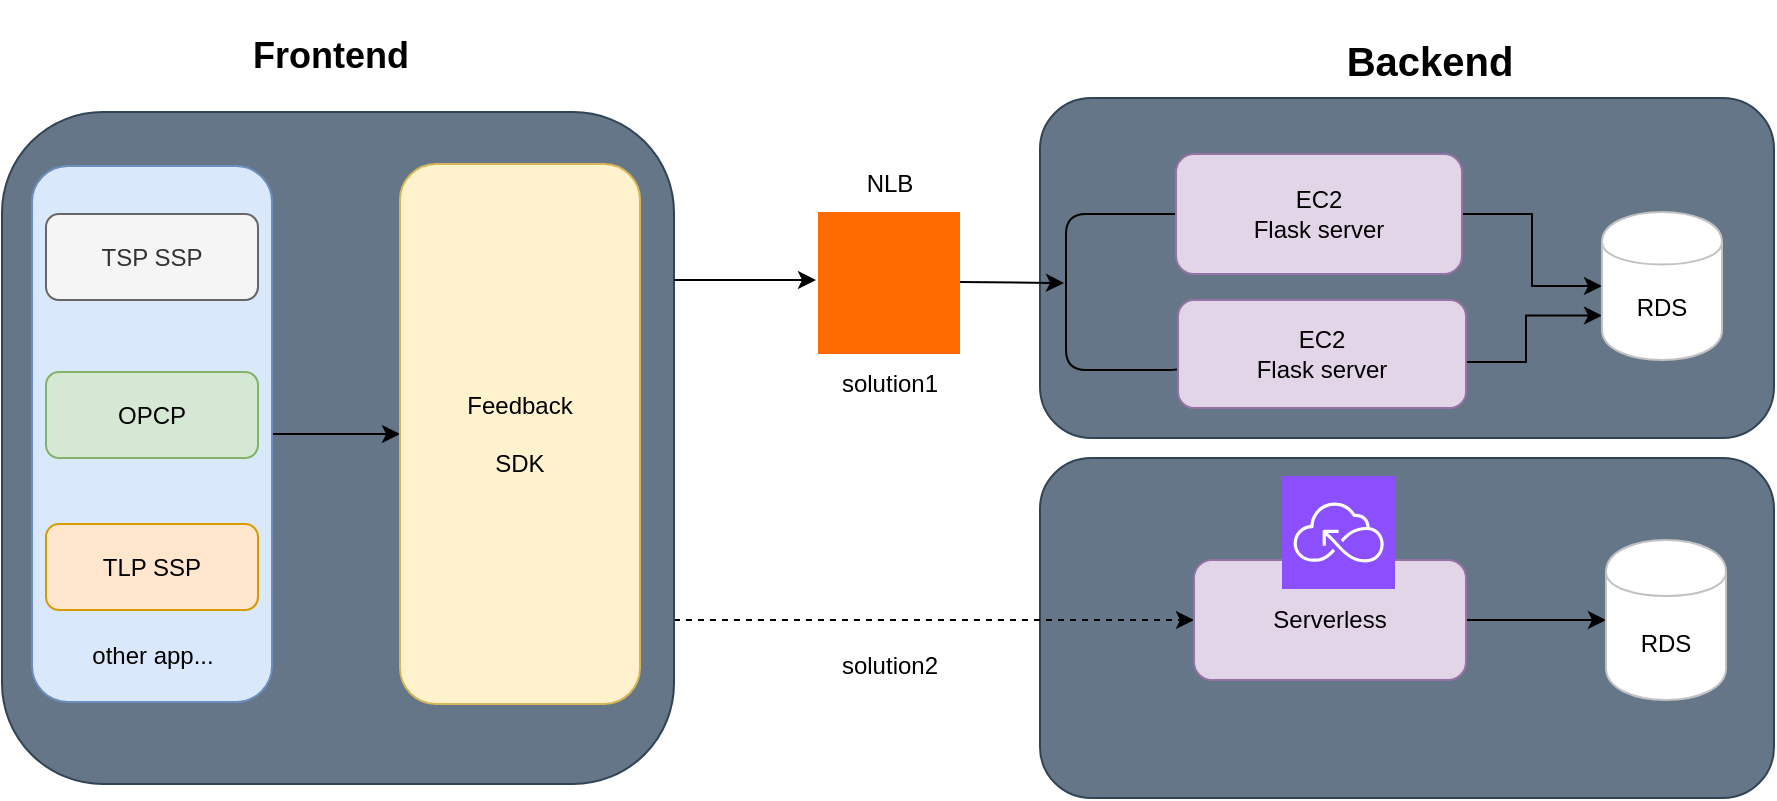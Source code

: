 <mxfile version="26.2.2">
  <diagram name="第 1 页" id="PNBVjHMSAQ1SMBJpJoWd">
    <mxGraphModel dx="927" dy="617" grid="0" gridSize="10" guides="1" tooltips="1" connect="1" arrows="1" fold="1" page="0" pageScale="1" pageWidth="827" pageHeight="1169" math="0" shadow="0">
      <root>
        <mxCell id="0" />
        <mxCell id="1" parent="0" />
        <mxCell id="LgRfhtLdMOxysmG16PW7-57" value="" style="rounded=1;whiteSpace=wrap;html=1;fillColor=#647687;strokeColor=#314354;fontColor=#ffffff;" vertex="1" parent="1">
          <mxGeometry x="565" y="241" width="367" height="170" as="geometry" />
        </mxCell>
        <mxCell id="LgRfhtLdMOxysmG16PW7-56" value="" style="rounded=1;whiteSpace=wrap;html=1;fillColor=#647687;fontColor=#ffffff;strokeColor=#314354;" vertex="1" parent="1">
          <mxGeometry x="565" y="61" width="367" height="170" as="geometry" />
        </mxCell>
        <mxCell id="LgRfhtLdMOxysmG16PW7-32" style="edgeStyle=orthogonalEdgeStyle;rounded=0;orthogonalLoop=1;jettySize=auto;html=1;exitX=1;exitY=0.75;exitDx=0;exitDy=0;entryX=0;entryY=0.5;entryDx=0;entryDy=0;dashed=1;" edge="1" parent="1" source="LgRfhtLdMOxysmG16PW7-33" target="LgRfhtLdMOxysmG16PW7-50">
          <mxGeometry relative="1" as="geometry">
            <Array as="points">
              <mxPoint x="380" y="317" />
            </Array>
          </mxGeometry>
        </mxCell>
        <mxCell id="LgRfhtLdMOxysmG16PW7-33" value="" style="whiteSpace=wrap;html=1;aspect=fixed;strokeColor=#314354;fillColor=#647687;fontColor=#ffffff;rounded=1;" vertex="1" parent="1">
          <mxGeometry x="46" y="68" width="336" height="336" as="geometry" />
        </mxCell>
        <mxCell id="LgRfhtLdMOxysmG16PW7-34" value="" style="edgeStyle=orthogonalEdgeStyle;rounded=0;orthogonalLoop=1;jettySize=auto;html=1;entryX=0;entryY=0.5;entryDx=0;entryDy=0;" edge="1" parent="1" source="LgRfhtLdMOxysmG16PW7-35" target="LgRfhtLdMOxysmG16PW7-36">
          <mxGeometry relative="1" as="geometry">
            <mxPoint x="261" y="229" as="targetPoint" />
          </mxGeometry>
        </mxCell>
        <mxCell id="LgRfhtLdMOxysmG16PW7-35" value="" style="rounded=1;whiteSpace=wrap;html=1;fillColor=#dae8fc;strokeColor=#6c8ebf;" vertex="1" parent="1">
          <mxGeometry x="61" y="95" width="120" height="268" as="geometry" />
        </mxCell>
        <mxCell id="LgRfhtLdMOxysmG16PW7-36" value="Feedback &lt;br&gt;&lt;br&gt;SDK" style="rounded=1;whiteSpace=wrap;html=1;fillColor=#fff2cc;strokeColor=#d6b656;" vertex="1" parent="1">
          <mxGeometry x="245" y="94" width="120" height="270" as="geometry" />
        </mxCell>
        <mxCell id="LgRfhtLdMOxysmG16PW7-37" style="edgeStyle=orthogonalEdgeStyle;rounded=0;orthogonalLoop=1;jettySize=auto;html=1;exitX=1;exitY=0.5;exitDx=0;exitDy=0;" edge="1" parent="1" source="LgRfhtLdMOxysmG16PW7-39" target="LgRfhtLdMOxysmG16PW7-51">
          <mxGeometry relative="1" as="geometry" />
        </mxCell>
        <mxCell id="LgRfhtLdMOxysmG16PW7-38" style="edgeStyle=orthogonalEdgeStyle;rounded=1;orthogonalLoop=1;jettySize=auto;html=1;exitX=0;exitY=0.5;exitDx=0;exitDy=0;entryX=0.007;entryY=0.623;entryDx=0;entryDy=0;entryPerimeter=0;curved=0;endArrow=none;startFill=0;" edge="1" parent="1" source="LgRfhtLdMOxysmG16PW7-39" target="LgRfhtLdMOxysmG16PW7-48">
          <mxGeometry relative="1" as="geometry">
            <Array as="points">
              <mxPoint x="578" y="119" />
              <mxPoint x="578" y="197" />
            </Array>
          </mxGeometry>
        </mxCell>
        <mxCell id="LgRfhtLdMOxysmG16PW7-39" value="EC2&lt;br&gt;Flask server" style="rounded=1;whiteSpace=wrap;html=1;fillColor=#e1d5e7;strokeColor=#9673a6;" vertex="1" parent="1">
          <mxGeometry x="633" y="89" width="143" height="60" as="geometry" />
        </mxCell>
        <mxCell id="LgRfhtLdMOxysmG16PW7-40" value="TSP SSP" style="rounded=1;whiteSpace=wrap;html=1;fillColor=#f5f5f5;strokeColor=#666666;fontColor=#333333;" vertex="1" parent="1">
          <mxGeometry x="68" y="119" width="106" height="43" as="geometry" />
        </mxCell>
        <mxCell id="LgRfhtLdMOxysmG16PW7-41" value="OPCP" style="rounded=1;whiteSpace=wrap;html=1;fillColor=#d5e8d4;strokeColor=#82b366;" vertex="1" parent="1">
          <mxGeometry x="68" y="198" width="106" height="43" as="geometry" />
        </mxCell>
        <mxCell id="LgRfhtLdMOxysmG16PW7-42" value="TLP SSP" style="rounded=1;whiteSpace=wrap;html=1;fillColor=#ffe6cc;strokeColor=#d79b00;" vertex="1" parent="1">
          <mxGeometry x="68" y="274" width="106" height="43" as="geometry" />
        </mxCell>
        <mxCell id="LgRfhtLdMOxysmG16PW7-43" value="&lt;font style=&quot;font-size: 18px&quot;&gt;&lt;b&gt;&amp;nbsp;Frontend&lt;/b&gt;&lt;/font&gt;" style="text;html=1;strokeColor=none;fillColor=none;align=center;verticalAlign=middle;whiteSpace=wrap;rounded=0;" vertex="1" parent="1">
          <mxGeometry x="132" y="12" width="152" height="56" as="geometry" />
        </mxCell>
        <mxCell id="LgRfhtLdMOxysmG16PW7-44" value="&lt;b&gt;&lt;font style=&quot;font-size: 20px&quot;&gt;Backend&lt;/font&gt;&lt;/b&gt;" style="text;html=1;strokeColor=none;fillColor=none;align=center;verticalAlign=middle;whiteSpace=wrap;rounded=0;" vertex="1" parent="1">
          <mxGeometry x="740" y="32" width="40" height="20" as="geometry" />
        </mxCell>
        <mxCell id="LgRfhtLdMOxysmG16PW7-45" value="other app..." style="text;html=1;strokeColor=none;fillColor=none;align=center;verticalAlign=middle;whiteSpace=wrap;rounded=0;" vertex="1" parent="1">
          <mxGeometry x="85.5" y="330" width="71" height="20" as="geometry" />
        </mxCell>
        <mxCell id="LgRfhtLdMOxysmG16PW7-46" value="NLB" style="text;html=1;strokeColor=none;fillColor=none;align=center;verticalAlign=middle;whiteSpace=wrap;rounded=0;shadow=0;glass=0;comic=0;" vertex="1" parent="1">
          <mxGeometry x="469.5" y="94" width="40" height="20" as="geometry" />
        </mxCell>
        <mxCell id="LgRfhtLdMOxysmG16PW7-47" style="edgeStyle=orthogonalEdgeStyle;rounded=0;orthogonalLoop=1;jettySize=auto;html=1;exitX=1;exitY=0.5;exitDx=0;exitDy=0;entryX=0;entryY=0.7;entryDx=0;entryDy=0;" edge="1" parent="1" source="LgRfhtLdMOxysmG16PW7-48" target="LgRfhtLdMOxysmG16PW7-51">
          <mxGeometry relative="1" as="geometry">
            <mxPoint x="842" y="175" as="targetPoint" />
            <Array as="points">
              <mxPoint x="808" y="193" />
              <mxPoint x="808" y="170" />
            </Array>
          </mxGeometry>
        </mxCell>
        <mxCell id="LgRfhtLdMOxysmG16PW7-48" value="EC2&lt;br&gt;Flask server" style="rounded=1;whiteSpace=wrap;html=1;fillColor=#e1d5e7;strokeColor=#9673a6;" vertex="1" parent="1">
          <mxGeometry x="634" y="162" width="144" height="54" as="geometry" />
        </mxCell>
        <mxCell id="LgRfhtLdMOxysmG16PW7-49" style="edgeStyle=orthogonalEdgeStyle;rounded=0;orthogonalLoop=1;jettySize=auto;html=1;exitX=1;exitY=0.5;exitDx=0;exitDy=0;" edge="1" parent="1" source="LgRfhtLdMOxysmG16PW7-50" target="LgRfhtLdMOxysmG16PW7-52">
          <mxGeometry relative="1" as="geometry" />
        </mxCell>
        <mxCell id="LgRfhtLdMOxysmG16PW7-50" value="Serverless" style="rounded=1;whiteSpace=wrap;html=1;shadow=0;glass=0;comic=0;strokeColor=#9673a6;fillColor=#e1d5e7;" vertex="1" parent="1">
          <mxGeometry x="642" y="292" width="136" height="60" as="geometry" />
        </mxCell>
        <mxCell id="LgRfhtLdMOxysmG16PW7-51" value="RDS" style="shape=cylinder;whiteSpace=wrap;html=1;boundedLbl=1;backgroundOutline=1;rounded=1;shadow=0;glass=0;comic=0;strokeColor=#C2C2C2;" vertex="1" parent="1">
          <mxGeometry x="846" y="118" width="60" height="74" as="geometry" />
        </mxCell>
        <mxCell id="LgRfhtLdMOxysmG16PW7-52" value="RDS" style="shape=cylinder;whiteSpace=wrap;html=1;boundedLbl=1;backgroundOutline=1;rounded=1;shadow=0;glass=0;comic=0;strokeColor=#C2C2C2;" vertex="1" parent="1">
          <mxGeometry x="848" y="282" width="60" height="80" as="geometry" />
        </mxCell>
        <mxCell id="LgRfhtLdMOxysmG16PW7-53" value="" style="points=[];aspect=fixed;html=1;align=center;shadow=0;dashed=0;fillColor=#FF6A00;strokeColor=none;shape=mxgraph.alibaba_cloud.nlb_network_load_balancer_02;" vertex="1" parent="1">
          <mxGeometry x="454" y="118" width="71" height="71" as="geometry" />
        </mxCell>
        <mxCell id="LgRfhtLdMOxysmG16PW7-54" style="edgeStyle=orthogonalEdgeStyle;rounded=0;orthogonalLoop=1;jettySize=auto;html=1;exitX=1;exitY=0.25;exitDx=0;exitDy=0;" edge="1" parent="1" source="LgRfhtLdMOxysmG16PW7-33">
          <mxGeometry relative="1" as="geometry">
            <mxPoint x="453" y="152" as="targetPoint" />
          </mxGeometry>
        </mxCell>
        <mxCell id="LgRfhtLdMOxysmG16PW7-55" value="" style="endArrow=classic;html=1;rounded=0;" edge="1" parent="1">
          <mxGeometry width="50" height="50" relative="1" as="geometry">
            <mxPoint x="525" y="153" as="sourcePoint" />
            <mxPoint x="577" y="153.5" as="targetPoint" />
          </mxGeometry>
        </mxCell>
        <mxCell id="LgRfhtLdMOxysmG16PW7-58" value="" style="sketch=0;points=[[0,0,0],[0.25,0,0],[0.5,0,0],[0.75,0,0],[1,0,0],[0,1,0],[0.25,1,0],[0.5,1,0],[0.75,1,0],[1,1,0],[0,0.25,0],[0,0.5,0],[0,0.75,0],[1,0.25,0],[1,0.5,0],[1,0.75,0]];outlineConnect=0;fontColor=#232F3E;fillColor=#8C4FFF;strokeColor=#ffffff;dashed=0;verticalLabelPosition=bottom;verticalAlign=top;align=center;html=1;fontSize=12;fontStyle=0;aspect=fixed;shape=mxgraph.aws4.resourceIcon;resIcon=mxgraph.aws4.serverless;" vertex="1" parent="1">
          <mxGeometry x="686" y="250" width="56.5" height="56.5" as="geometry" />
        </mxCell>
        <mxCell id="LgRfhtLdMOxysmG16PW7-59" value="solution2" style="text;html=1;align=center;verticalAlign=middle;whiteSpace=wrap;rounded=0;" vertex="1" parent="1">
          <mxGeometry x="459.5" y="330" width="60" height="30" as="geometry" />
        </mxCell>
        <mxCell id="LgRfhtLdMOxysmG16PW7-60" value="solution1" style="text;html=1;align=center;verticalAlign=middle;whiteSpace=wrap;rounded=0;" vertex="1" parent="1">
          <mxGeometry x="459.5" y="189" width="60" height="30" as="geometry" />
        </mxCell>
      </root>
    </mxGraphModel>
  </diagram>
</mxfile>
